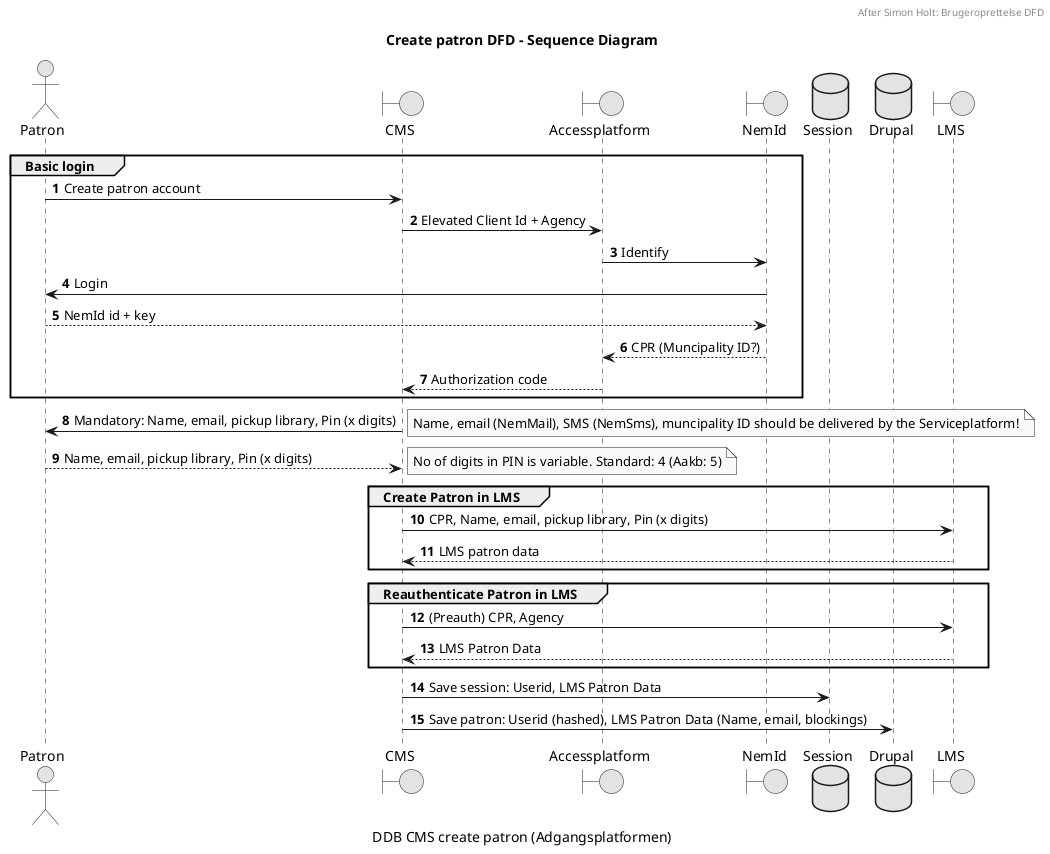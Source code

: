@startuml
title Create patron DFD - Sequence Diagram
header After Simon Holt: Brugeroprettelse DFD
caption DDB CMS create patron (Adgangsplatformen)

' Skinparams '
skinparam monochrome true
autonumber


actor "Patron" as USER
boundary CMS
boundary Accessplatform as AP
boundary NemId as NEMID
'control "Shopping Cart" as SC
database "Session" as SESSION
database "Drupal" as DRUPAL
boundary LMS
'"Library\nManagemt\nSystem" as LMS


group Basic login

    USER -> CMS: Create patron account
    CMS -> AP: Elevated Client Id + Agency
    AP -> NEMID: Identify
    NEMID -> USER: Login
    NEMID <-- USER: NemId id + key
    AP <-- NEMID: CPR (Muncipality ID?)
    CMS <-- AP: Authorization code
end


    CMS -> USER: Mandatory: Name, email, pickup library, Pin (x digits)
    note right
        Name, email (NemMail), SMS (NemSms), muncipality ID should be delivered by the Serviceplatform!
    end note
    CMS <-- USER: Name, email, pickup library, Pin (x digits)
    note right
        No of digits in PIN is variable. Standard: 4 (Aakb: 5)
    end note

group Create Patron in LMS
    CMS -> LMS: CPR, Name, email, pickup library, Pin (x digits)
    CMS <-- LMS: LMS patron data
end
group Reauthenticate Patron in LMS
    CMS -> LMS: (Preauth) CPR, Agency
    CMS <-- LMS: LMS Patron Data
end

CMS -> SESSION: Save session: Userid, LMS Patron Data
CMS -> DRUPAL: Save patron: Userid (hashed), LMS Patron Data (Name, email, blockings)

@enduml
